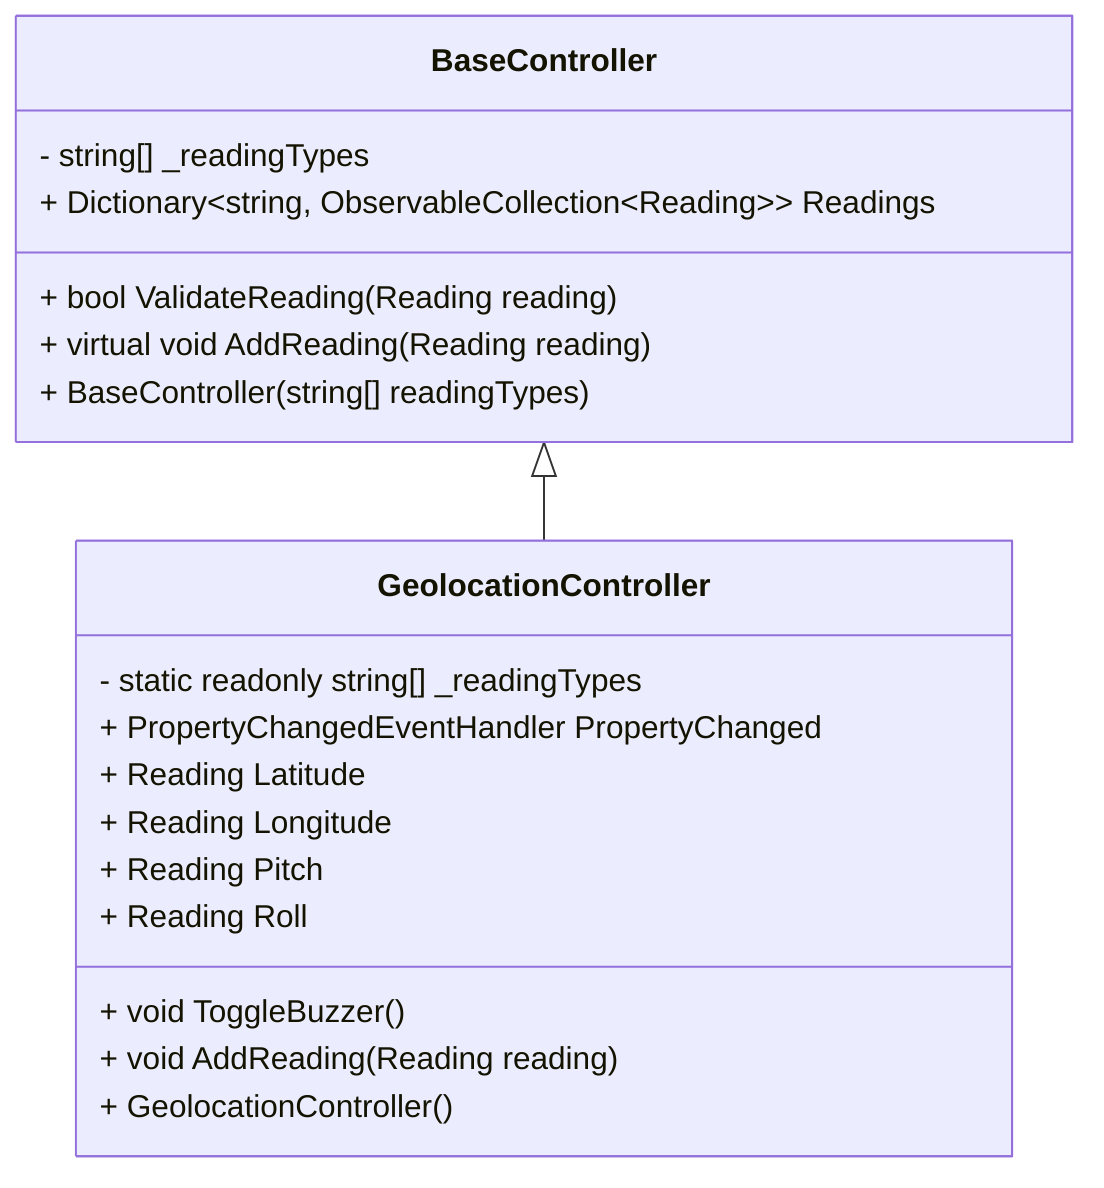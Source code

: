 classDiagram
    class BaseController {
        - string[] _readingTypes
        + Dictionary&lt;string, ObservableCollection&lt;Reading&gt;&gt; Readings
        + bool ValidateReading(Reading reading)
        + virtual void AddReading(Reading reading)
        + BaseController(string[] readingTypes)
    }

    class GeolocationController {
        - static readonly string[] _readingTypes
        + PropertyChangedEventHandler PropertyChanged
        + Reading Latitude
        + Reading Longitude
        + Reading Pitch
        + Reading Roll
        + void ToggleBuzzer()
        + void AddReading(Reading reading)
        + GeolocationController()
    }

    BaseController <|-- GeolocationController